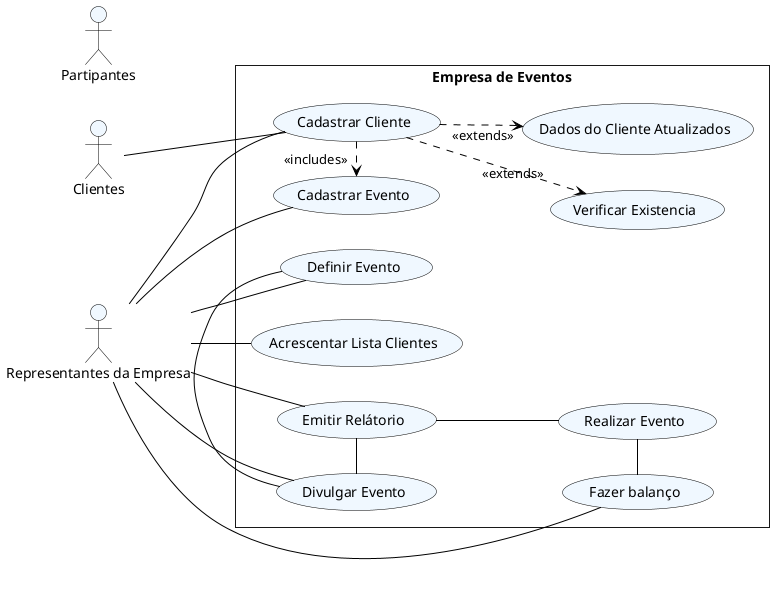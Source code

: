 @startuml Empresa Eventos 
skinparam style strictuml
skinparam ActorBackgroundColor aliceblue
skinparam ActorBorderColor black
skinparam BackgroundColor white
skinparam UsecaseBackgroundColor aliceblue
skinparam UsecaseBorderColor black
skinparam ArrowColor black
left to right direction 

actor Clientes
Actor Partipantes 
actor "Representantes da Empresa" as RepEmpresa


rectangle "Empresa de Eventos" as rec {
    ' Representante 
    usecase "Cadastrar Evento" as CadEven
    usecase "Divulgar Evento" as DivEvento
    usecase "Acrescentar Lista Clientes" as AddCliente
    usecase "Emitir Relátorio" as EmitirRel
    usecase "Fazer balanço" as Balanco
    usecase "Realizar Evento" as RealizarEven
    ' Cliente
    usecase "Cadastrar Cliente" as CadCli
    usecase "Definir Evento" as DefEvento

    usecase "Verificar Existencia" as Verificar
    usecase "Dados do Cliente Atualizados" as AttCli

    RepEmpresa - CadEven
    RepEmpresa -right- AddCliente
    RepEmpresa -- EmitirRel
    RepEmpresa -- Balanco
    RepEmpresa -- CadCli
    RepEmpresa -- DivEvento
    RepEmpresa -- DefEvento


    DefEvento - DivEvento
    DivEvento - EmitirRel
    EmitirRel -- RealizarEven
    RealizarEven - Balanco

    
    Clientes -down- CadCli
    Clientes -[hidden]- CadEven
    CadCli .> "<<includes>>" CadEven
    CadCli ..> "<<extends>>" Verificar
    CadCli ..> "<<extends>>" AttCli
}

@enduml